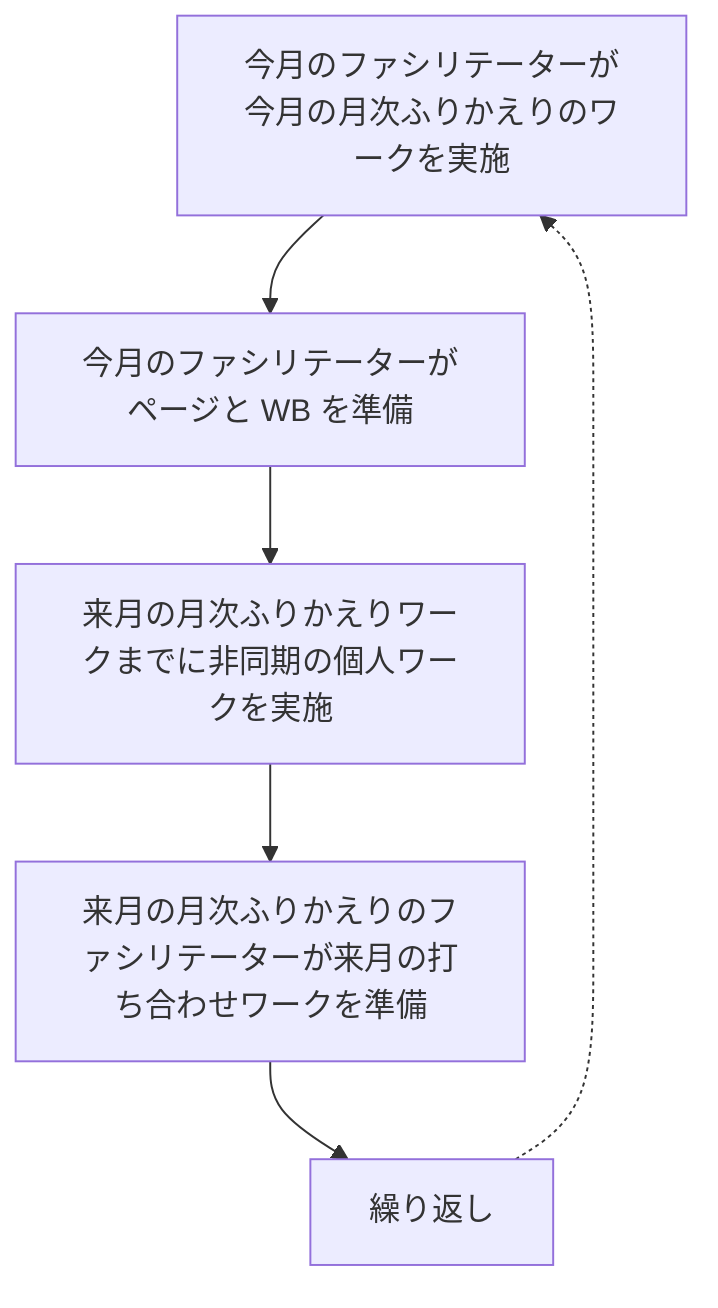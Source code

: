 flowchart TD
    A[今月のファシリテーターが今月の月次ふりかえりのワークを実施]
    B[今月のファシリテーターがページと WB を準備]
    C[来月の月次ふりかえりワークまでに非同期の個人ワークを実施]
    D[来月の月次ふりかえりのファシリテーターが来月の打ち合わせワークを準備]
    E[繰り返し]

    A --> B
    B --> C
    C --> D
    D --> E
    E -.-> A